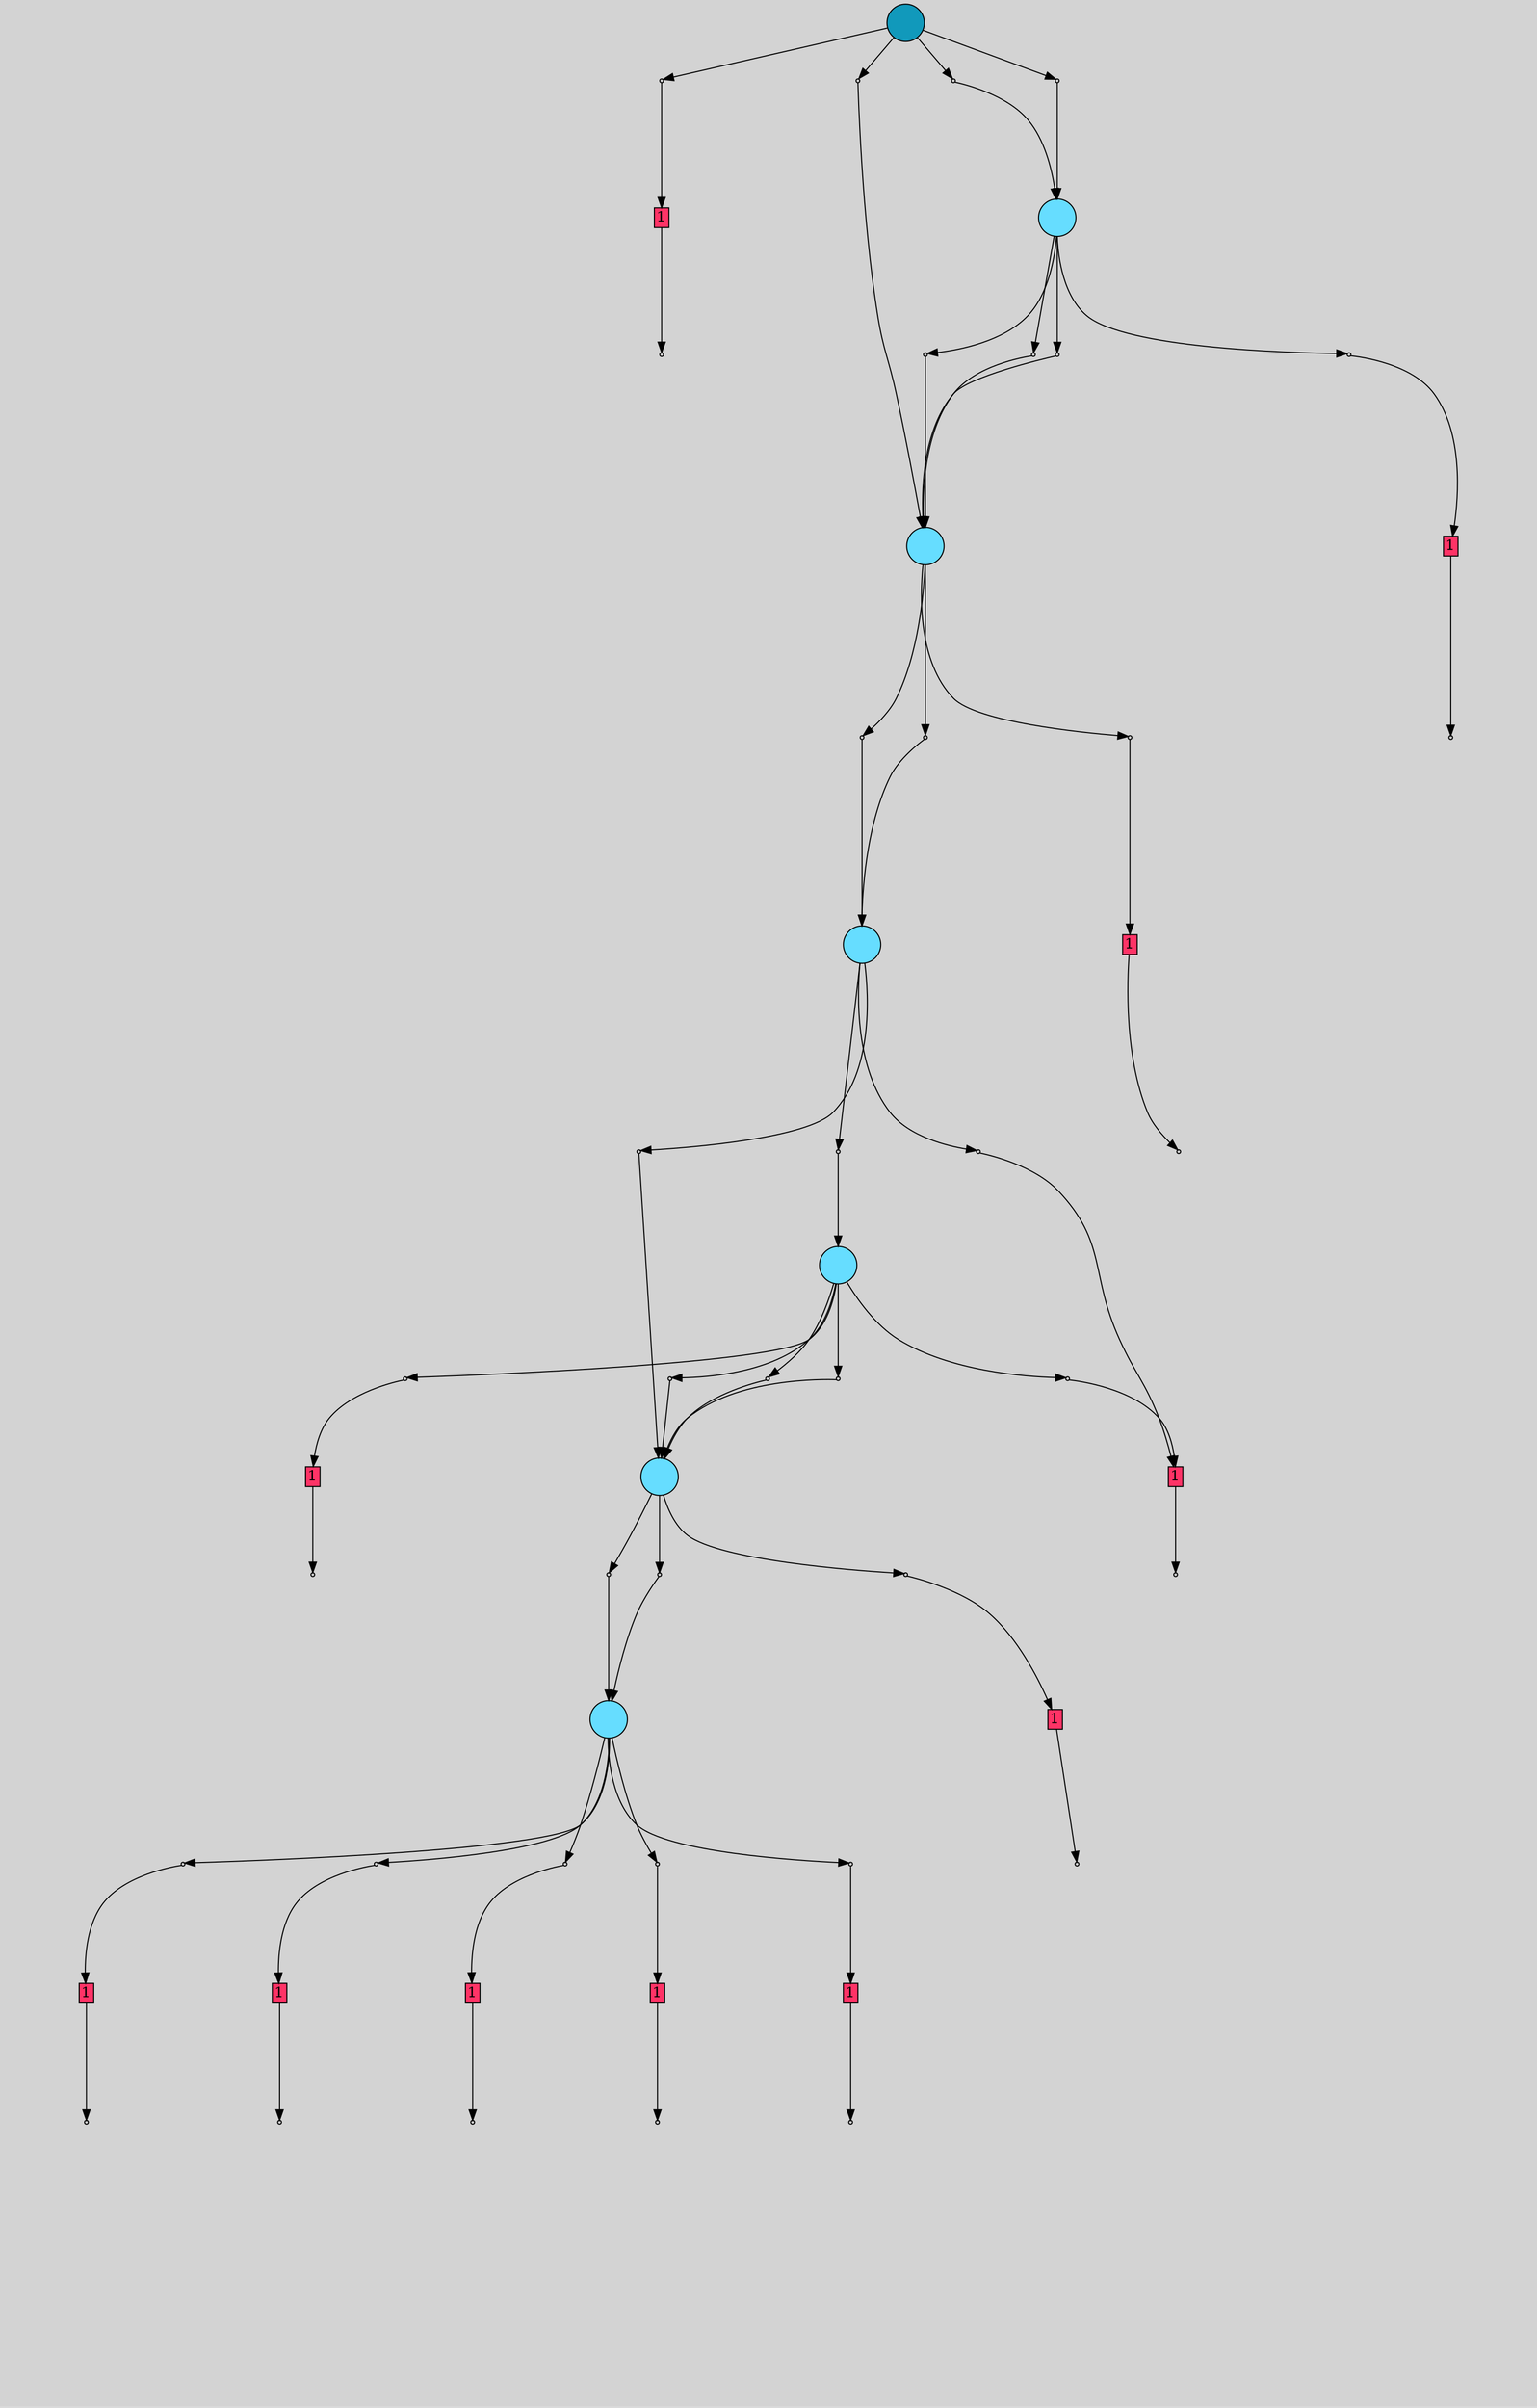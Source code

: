 // File exported with GEGELATI v1.4.0
// On the 2025-07-15 12:43:15
// With the File::TPGGraphDotExporter
digraph{
	graph[pad = "0.212, 0.055" bgcolor = lightgray]
	node[shape=circle style = filled label = ""]
		T793383 [fillcolor="#1199bb"]
		A792591 [fillcolor="#ff3366" shape=box margin=0.03 width=0 height=0 label="1"]
		T609112 [fillcolor="#66ddff"]
		T747160 [fillcolor="#66ddff"]
		A662651 [fillcolor="#ff3366" shape=box margin=0.03 width=0 height=0 label="1"]
		T393021 [fillcolor="#66ddff"]
		A746924 [fillcolor="#ff3366" shape=box margin=0.03 width=0 height=0 label="1"]
		A404972 [fillcolor="#ff3366" shape=box margin=0.03 width=0 height=0 label="1"]
		T405155 [fillcolor="#66ddff"]
		T353370 [fillcolor="#66ddff"]
		A404877 [fillcolor="#ff3366" shape=box margin=0.03 width=0 height=0 label="1"]
		T263907 [fillcolor="#66ddff"]
		A371448 [fillcolor="#ff3366" shape=box margin=0.03 width=0 height=0 label="1"]
		A165378 [fillcolor="#ff3366" shape=box margin=0.03 width=0 height=0 label="1"]
		A264109 [fillcolor="#ff3366" shape=box margin=0.03 width=0 height=0 label="1"]
		A263521 [fillcolor="#ff3366" shape=box margin=0.03 width=0 height=0 label="1"]
		A137531 [fillcolor="#ff3366" shape=box margin=0.03 width=0 height=0 label="1"]
		A264110 [fillcolor="#ff3366" shape=box margin=0.03 width=0 height=0 label="1"]
		P3542712 [fillcolor="#cccccc" shape=point label="0"] //
		I3542712 [shape=box style=invis label="18|0&1|10#1|16&#92;n0|7&0|0#0|0&#92;n5|1&1|11#1|10&#92;n3|11&0|1#0|7&#92;n12|0&1|8#0|11&#92;n"] //0.684196|0.169669|0.355965|0.253989|-0.582895|0.361312|0.933270|-0.676660|-0.023501|1.763630|
		P3542712 -> I3542712[style=invis]
		A792591 [fillcolor="#ff3366" shape=box margin=0.03 width=0 height=0 label="1"]
		T793383 -> P3542712 -> A792591
		P3542713 [fillcolor="#cccccc" shape=point label="0"] //
		I3542713 [shape=box style=invis label="17|10&1|12#1|8&#92;n17|0&1|2#1|16&#92;n6|6&0|13#0|10&#92;n14|3&0|6#1|10&#92;n2|8&0|3#1|16&#92;n14|3&1|0#0|10&#92;n13|4&0|8#0|3&#92;n2|0&0|4#1|4&#92;n15|1&1|9#1|8&#92;n0|7&0|0#0|0&#92;n3|11&0|1#0|7&#92;n12|0&1|8#0|11&#92;n"] //0.328440|-0.747050|-0.516304|0.848466|-0.008660|0.185567|0.862214|0.966074|0.578939|-0.950231|-0.575512|0.625660|-0.046243|-0.559440|-0.716813|0.033933|-0.582760|0.204122|0.355965|0.253989|0.933270|-0.676660|-0.023501|1.763630|
		P3542713 -> I3542713[style=invis]
		T793383 -> P3542713 -> T609112
		P3542714 [fillcolor="#cccccc" shape=point label="0"] //
		I3542714 [shape=box style=invis label="17|12&1|4#1|3&#92;n7|1&1|7#0|5&#92;n8|5&0|14#1|4&#92;n14|0&0|5#1|10&#92;n16|7&0|0#1|11&#92;n0|1&0|7#0|12&#92;n3|11&0|1#0|7&#92;n12|0&1|8#0|11&#92;n"] //-0.402667|0.457837|-0.326778|-0.140610|-0.720901|0.186933|-0.081653|0.375647|0.582438|-0.023696|0.574893|0.928225|0.933270|-0.676660|-0.023501|2.263452|
		P3542714 -> I3542714[style=invis]
		T793383 -> P3542714 -> T747160
		P3542715 [fillcolor="#cccccc" shape=point label="0"] //
		I3542715 [shape=box style=invis label="9|0&1|6#1|0&#92;n7|1&1|7#0|5&#92;n0|7&0|0#0|0&#92;n3|11&0|1#0|7&#92;n12|0&1|8#0|11&#92;n"] //-0.024039|0.118925|-0.326778|-0.140610|0.355965|0.253989|0.933270|-0.676660|-0.023501|2.263452|
		P3542715 -> I3542715[style=invis]
		T793383 -> P3542715 -> T747160
		P3542716 [fillcolor="#cccccc" shape=point label="1"] //
		I3542716 [shape=box style=invis label="3|3&1|10#1|10&#92;n19|11&0|3#0|7&#92;n7|3&0|11#1|0&#92;n12|1&1|1#0|3&#92;n13|2&0|3#1|11&#92;n14|8&1|15#0|2&#92;n15|3&1|1#0|16&#92;n1|10&0|3#0|14&#92;n14|12&1|13#1|12&#92;n18|11&0|12#0|10&#92;n2|0&0|8#1|3&#92;n19|1&1|4#1|2&#92;n5|5&1|0#1|0&#92;n10|6&0|5#0|3&#92;n2|2&0|6#1|10&#92;n14|7&0|11#0|0&#92;n7|3&1|4#1|5&#92;n11|5&0|10#0|7&#92;n11|4&1|4#1|2&#92;n"] //-0.208797|0.744023|0.450186|0.614474|-0.825734|-0.031426|0.550877|-0.807400|-0.730858|-0.863137|-0.890139|0.006790|-0.954050|0.018952|-0.825334|0.846509|-0.686921|0.028922|0.560345|0.803571|-0.345910|0.009998|0.474098|-0.501096|0.074134|0.327325|0.715401|0.780410|0.956473|-0.680965|0.277248|-0.088751|0.333705|0.854366|-0.475611|-0.902439|0.087216|0.021524|
		P3542716 -> I3542716[style=invis]
		A792591 -> P3542716
		P3542717 [fillcolor="#cccccc" shape=point label="0"] //
		I3542717 [shape=box style=invis label="18|1&1|0#1|1&#92;n16|7&1|9#0|13&#92;n3|11&0|1#0|7&#92;n12|0&1|8#0|11&#92;n"] //-0.591630|-0.888056|0.292073|0.711207|0.933270|-0.676660|-0.023501|0.992473|
		P3542717 -> I3542717[style=invis]
		A662651 [fillcolor="#ff3366" shape=box margin=0.03 width=0 height=0 label="1"]
		T609112 -> P3542717 -> A662651
		P3542718 [fillcolor="#cccccc" shape=point label="0"] //
		I3542718 [shape=box style=invis label="1|0&1|0#1|2&#92;n18|1&1|0#1|1&#92;n0|7&0|0#0|0&#92;n3|11&0|1#0|7&#92;n12|0&1|8#0|11&#92;n"] //-0.104695|-0.724565|-0.591630|-0.888056|0.355965|0.253989|0.933270|-0.676660|-0.023501|0.992473|
		P3542718 -> I3542718[style=invis]
		T609112 -> P3542718 -> T393021
		P3542719 [fillcolor="#cccccc" shape=point label="0"] //
		I3542719 [shape=box style=invis label="18|2&1|9#1|6&#92;n7|8&0|2#0|14&#92;n17|0&0|8#0|0&#92;n18|1&1|0#1|1&#92;n0|7&0|0#0|0&#92;n3|11&0|1#0|7&#92;n12|0&1|8#0|11&#92;n"] //0.984645|0.903126|-0.511875|0.508611|0.306998|-0.495527|-0.646892|-0.888056|0.355965|0.253989|0.933270|-0.676660|-0.023501|0.992473|
		P3542719 -> I3542719[style=invis]
		T609112 -> P3542719 -> T393021
		P3542720 [fillcolor="#cccccc" shape=point label="0"] //
		I3542720 [shape=box style=invis label="17|1&1|4#1|9&#92;n2|3&0|1#1|8&#92;n6|8&0|3#1|15&#92;n10|10&0|8#1|16&#92;n7|6&1|15#1|6&#92;n17|3&1|0#1|5&#92;n1|3&1|0#0|3&#92;n1|6&0|6#0|10&#92;n15|1&1|9#1|5&#92;n14|0&0|6#1|13&#92;n0|7&0|3#0|0&#92;n3|11&0|1#0|7&#92;n12|0&1|8#0|11&#92;n"] //0.106805|0.937837|0.804225|-0.105814|0.829540|-0.483628|0.667117|0.631006|0.484147|0.599897|-0.920173|0.728136|0.316126|-0.512385|0.830022|-0.163905|-0.582760|0.204122|0.146067|-0.329727|0.748832|0.419688|0.933270|-0.676660|-0.023501|1.763630|
		P3542720 -> I3542720[style=invis]
		T747160 -> P3542720 -> T609112
		P3542721 [fillcolor="#cccccc" shape=point label="0"] //
		I3542721 [shape=box style=invis label="18|0&1|10#1|6&#92;n0|7&0|0#0|0&#92;n5|1&1|11#1|10&#92;n3|11&0|1#0|7&#92;n12|0&1|8#0|11&#92;n"] //-0.478065|0.169669|0.355965|0.253989|-0.582895|0.361312|0.933270|-0.676660|-0.023501|1.763630|
		P3542721 -> I3542721[style=invis]
		T747160 -> P3542721 -> T609112
		P3542722 [fillcolor="#cccccc" shape=point label="0"] //
		I3542722 [shape=box style=invis label="15|8&1|13#1|1&#92;n17|0&0|8#0|0&#92;n17|1&1|2#0|1&#92;n0|7&0|0#0|0&#92;n3|11&0|1#0|7&#92;n12|0&1|8#0|11&#92;n"] //-0.855487|-0.352137|-0.392930|-0.495527|1.030166|0.790796|0.355965|0.253989|0.933270|-0.676660|-0.023501|1.763630|
		P3542722 -> I3542722[style=invis]
		T747160 -> P3542722 -> T609112
		P3542723 [fillcolor="#cccccc" shape=point label="0"] //
		I3542723 [shape=box style=invis label="15|1&1|9#1|5&#92;n15|11&1|10#1|11&#92;n1|0&1|6#1|1&#92;n0|7&0|0#0|11&#92;n3|11&0|1#0|7&#92;n12|0&1|8#0|11&#92;n"] //-0.582760|0.204122|-0.821334|0.876369|0.629800|-0.563904|0.355965|0.253989|0.933270|-0.676660|-0.023501|1.763630|
		P3542723 -> I3542723[style=invis]
		A746924 [fillcolor="#ff3366" shape=box margin=0.03 width=0 height=0 label="1"]
		T747160 -> P3542723 -> A746924
		P3542724 [fillcolor="#cccccc" shape=point label="1"] //
		I3542724 [shape=box style=invis label="7|1&1|10#1|10&#92;n0|2&1|11#0|14&#92;n17|12&1|10#0|14&#92;n15|4&1|14#1|9&#92;n2|1&0|4#0|12&#92;n1|3&1|4#1|0&#92;n9|4&0|3#0|11&#92;n18|0&0|1#1|3&#92;n10|5&1|6#0|13&#92;n"] //-0.535326|0.653422|-0.265612|0.184280|0.006927|-0.107491|0.180108|0.437744|-0.245537|-0.900435|-0.936214|0.927160|0.814375|0.005940|-0.743994|-0.343471|0.154260|0.704569|
		P3542724 -> I3542724[style=invis]
		A662651 -> P3542724
		P3542725 [fillcolor="#cccccc" shape=point label="0"] //
		I3542725 [shape=box style=invis label="0|1&1|13#1|15&#92;n13|1&0|14#1|16&#92;n12|0&0|14#1|14&#92;n4|1&0|13#1|11&#92;n19|12&0|14#1|2&#92;n16|2&0|12#1|10&#92;n3|0&0|15#1|15&#92;n"] //0.509731|-0.587513|0.934537|-0.660551|-0.494182|-0.675790|-0.081653|0.375647|-0.881935|0.151272|0.667992|0.077091|-0.596918|-0.823124|
		P3542725 -> I3542725[style=invis]
		A404972 [fillcolor="#ff3366" shape=box margin=0.03 width=0 height=0 label="1"]
		T393021 -> P3542725 -> A404972
		P3542726 [fillcolor="#cccccc" shape=point label="0"] //
		I3542726 [shape=box style=invis label="5|1&1|15#1|13&#92;n3|11&0|1#0|12&#92;n12|0&1|8#0|11&#92;n"] //-0.262356|0.608083|0.933270|-0.676660|-0.023501|0.992473|
		P3542726 -> I3542726[style=invis]
		T393021 -> P3542726 -> T405155
		P3542727 [fillcolor="#cccccc" shape=point label="0"] //
		I3542727 [shape=box style=invis label="17|1&1|4#1|4&#92;n3|11&0|1#0|12&#92;n12|0&1|8#0|11&#92;n"] //0.233021|0.937837|0.933270|-0.676660|-0.023501|0.497325|
		P3542727 -> I3542727[style=invis]
		T393021 -> P3542727 -> T353370
		P3542728 [fillcolor="#cccccc" shape=point label="1"] //
		I3542728 [shape=box style=invis label="19|0&1|8#1|15&#92;n0|4&0|13#1|9&#92;n16|12&0|4#1|2&#92;n11|3&0|12#1|14&#92;n17|2&0|3#0|15&#92;n12|8&0|2#1|11&#92;n10|6&0|8#1|9&#92;n14|12&1|15#0|2&#92;n4|1&1|6#0|12&#92;n9|1&0|1#1|15&#92;n5|5&0|14#0|13&#92;n8|0&0|6#1|16&#92;n8|8&0|0#0|7&#92;n10|10&0|8#1|4&#92;n4|8&1|15#1|15&#92;n10|2&0|8#1|13&#92;n19|1&0|10#1|2&#92;n5|6&0|1#1|9&#92;n11|4&1|7#1|16&#92;n9|3&0|4#0|2&#92;n13|0&0|6#1|14&#92;n"] //0.966807|0.325938|-0.840801|-0.033686|0.087216|0.021524|0.687041|0.733402|0.710353|-0.071641|-0.564055|-0.718739|0.028822|0.504072|-0.744007|0.006790|0.042983|0.612488|0.918726|-0.282229|0.631545|-0.564610|-0.108912|-0.350026|-0.744490|0.625810|0.389499|-0.751723|-0.540740|-0.843845|-0.956605|-0.558874|0.148791|-0.865509|0.444995|0.998822|-0.032798|-0.991766|-0.855637|0.277380|0.027206|0.461650|
		P3542728 -> I3542728[style=invis]
		A746924 -> P3542728
		P3542729 [fillcolor="#cccccc" shape=point label="1"] //
		I3542729 [shape=box style=invis label="3|11&0|7#1|14&#92;n7|3&0|11#1|5&#92;n13|12&0|3#1|11&#92;n1|1&0|12#1|3&#92;n11|3&0|12#1|14&#92;n4|0&0|16#1|2&#92;n6|4&1|5#0|16&#92;n15|2&0|4#0|16&#92;n1|3&1|4#1|0&#92;n9|4&0|3#0|11&#92;n10|5&1|6#0|13&#92;n"] //-0.406568|-0.710965|-0.825734|-0.031426|-0.741423|-0.863137|-0.961671|0.453353|0.687041|0.545144|-0.963448|0.728712|0.819834|0.168799|0.727052|0.025503|-0.936214|0.927160|0.814375|0.005940|0.154260|0.704569|
		P3542729 -> I3542729[style=invis]
		A404972 -> P3542729
		P3542730 [fillcolor="#cccccc" shape=point label="0"] //
		I3542730 [shape=box style=invis label="18|11&1|0#0|1&#92;n12|0&1|8#0|11&#92;n"] //0.886487|0.085873|-0.023501|0.497325|
		P3542730 -> I3542730[style=invis]
		T405155 -> P3542730 -> T353370
		P3542731 [fillcolor="#cccccc" shape=point label="0"] //
		I3542731 [shape=box style=invis label="5|1&1|15#1|13&#92;n3|11&0|1#0|12&#92;n12|0&1|8#0|11&#92;n"] //-0.262356|0.608083|0.933270|-0.676660|-0.023501|0.497325|
		P3542731 -> I3542731[style=invis]
		A404877 [fillcolor="#ff3366" shape=box margin=0.03 width=0 height=0 label="1"]
		T405155 -> P3542731 -> A404877
		P3542732 [fillcolor="#cccccc" shape=point label="0"] //
		I3542732 [shape=box style=invis label="14|12&0|12#1|0&#92;n9|1&1|4#0|4&#92;n3|11&0|1#0|12&#92;n12|0&1|8#0|11&#92;n"] //-0.723980|0.793052|-0.508751|-0.774960|0.933270|-0.676660|-0.023501|0.497325|
		P3542732 -> I3542732[style=invis]
		T405155 -> P3542732 -> T353370
		P3542733 [fillcolor="#cccccc" shape=point label="0"] //
		I3542733 [shape=box style=invis label="0|1&1|13#1|15&#92;n13|1&0|14#1|16&#92;n12|0&0|14#1|14&#92;n4|1&0|13#1|11&#92;n19|12&0|14#1|2&#92;n16|2&0|12#1|10&#92;n3|0&0|15#1|15&#92;n"] //0.509731|-0.587513|0.934537|-0.660551|-0.494182|-0.675790|-0.081653|0.375647|-0.881935|0.151272|0.667992|0.077091|-0.596918|-0.823124|
		P3542733 -> I3542733[style=invis]
		A404972 [fillcolor="#ff3366" shape=box margin=0.03 width=0 height=0 label="1"]
		T405155 -> P3542733 -> A404972
		P3542734 [fillcolor="#cccccc" shape=point label="0"] //
		I3542734 [shape=box style=invis label="7|1&1|16#1|0&#92;n3|11&0|1#0|12&#92;n12|0&1|8#0|11&#92;n"] //0.129364|-0.491774|0.933270|-0.676660|-0.023501|0.497325|
		P3542734 -> I3542734[style=invis]
		T405155 -> P3542734 -> T353370
		P3542735 [fillcolor="#cccccc" shape=point label="0"] //
		I3542735 [shape=box style=invis label="1|3&1|1#1|13&#92;n18|9&0|12#1|9&#92;n12|2&0|3#0|9&#92;n1|11&0|2#1|1&#92;n15|1&0|11#1|15&#92;n3|11&0|1#0|12&#92;n12|0&1|15#0|11&#92;n"] //-0.966507|-0.148571|0.665840|0.079274|0.802065|-0.375812|-0.476916|0.546848|0.134005|0.729426|0.933270|-0.676660|-0.023501|0.497325|
		P3542735 -> I3542735[style=invis]
		T353370 -> P3542735 -> T263907
		P3542736 [fillcolor="#cccccc" shape=point label="0"] //
		I3542736 [shape=box style=invis label="10|12&0|12#1|16&#92;n15|1&1|0#0|5&#92;n3|11&0|1#0|12&#92;n12|0&1|8#0|11&#92;n"] //0.791303|0.664298|-0.301304|0.204122|0.933270|-0.676660|-0.023501|0.497325|
		P3542736 -> I3542736[style=invis]
		A371448 [fillcolor="#ff3366" shape=box margin=0.03 width=0 height=0 label="1"]
		T353370 -> P3542736 -> A371448
		P3542737 [fillcolor="#cccccc" shape=point label="0"] //
		I3542737 [shape=box style=invis label="8|11&1|0#1|9&#92;n8|5&1|2#1|15&#92;n11|3&0|11#0|5&#92;n0|5&0|12#0|3&#92;n18|7&0|5#1|2&#92;n12|2&1|1#1|7&#92;n3|1&0|7#0|2&#92;n3|11&0|1#0|12&#92;n12|0&1|15#0|11&#92;n"] //-0.813800|0.793817|-0.208103|0.902755|-0.959656|-0.934449|-0.779150|0.408121|-0.527431|0.213728|0.417067|-0.060093|-0.742592|-0.842350|0.933270|-0.676660|-0.018165|0.497325|
		P3542737 -> I3542737[style=invis]
		T353370 -> P3542737 -> T263907
		P3542738 [fillcolor="#cccccc" shape=point label="1"] //
		I3542738 [shape=box style=invis label="14|12&1|6#1|16&#92;n4|11&0|12#0|3&#92;n7|3&0|11#1|5&#92;n7|1&1|10#1|8&#92;n12|1&0|1#0|3&#92;n13|12&0|3#1|11&#92;n0|2&1|11#0|14&#92;n1|1&0|12#1|3&#92;n11|3&0|12#1|14&#92;n4|0&0|16#1|2&#92;n1|3&1|4#1|0&#92;n9|4&0|3#0|11&#92;n10|5&1|6#0|13&#92;n"] //0.564267|-0.789316|-0.729862|0.327844|-0.825734|-0.031426|-0.535326|0.653422|0.354820|-0.682862|-0.741423|-0.863137|-0.265612|0.184280|-0.961671|0.453353|0.687041|0.545144|-0.963448|0.728712|-0.936214|0.927160|0.814375|0.005940|0.154260|0.704569|
		P3542738 -> I3542738[style=invis]
		A404877 -> P3542738
		P3542739 [fillcolor="#cccccc" shape=point label="0"] //
		I3542739 [shape=box style=invis label="15|1&1|5#0|15&#92;n3|11&0|14#0|12&#92;n4|0&1|1#0|11&#92;n4|0&1|5#0|0&#92;n"] //0.124838|-0.052204|0.933270|-0.676660|-0.023501|0.311132|0.517464|0.758573|
		P3542739 -> I3542739[style=invis]
		A165378 [fillcolor="#ff3366" shape=box margin=0.03 width=0 height=0 label="1"]
		T263907 -> P3542739 -> A165378
		P3542740 [fillcolor="#cccccc" shape=point label="0"] //
		I3542740 [shape=box style=invis label="17|11&0|6#0|0&#92;n14|5&0|11#1|3&#92;n13|0&1|6#0|5&#92;n"] //0.849693|0.553576|-0.499063|-0.592202|-0.002965|-0.734396|
		P3542740 -> I3542740[style=invis]
		A264109 [fillcolor="#ff3366" shape=box margin=0.03 width=0 height=0 label="1"]
		T263907 -> P3542740 -> A264109
		P3542741 [fillcolor="#cccccc" shape=point label="0"] //
		I3542741 [shape=box style=invis label="19|2&1|6#0|1&#92;n14|0&0|15#1|9&#92;n11|0&1|11#0|13&#92;n"] //0.140911|0.429149|0.964908|-0.318691|-0.957848|-0.471872|
		P3542741 -> I3542741[style=invis]
		A263521 [fillcolor="#ff3366" shape=box margin=0.03 width=0 height=0 label="1"]
		T263907 -> P3542741 -> A263521
		P3542742 [fillcolor="#cccccc" shape=point label="0"] //
		I3542742 [shape=box style=invis label="15|11&1|3#0|13&#92;n12|0&1|7#0|11&#92;n"] //0.949552|0.073878|-0.023501|0.311132|
		P3542742 -> I3542742[style=invis]
		A137531 [fillcolor="#ff3366" shape=box margin=0.03 width=0 height=0 label="1"]
		T263907 -> P3542742 -> A137531
		P3542743 [fillcolor="#cccccc" shape=point label="0"] //
		I3542743 [shape=box style=invis label="7|0&0|12#1|12&#92;n3|11&0|0#0|12&#92;n12|0&1|7#0|11&#92;n"] //0.434651|-0.112914|0.933270|-0.676660|-0.023501|0.311132|
		P3542743 -> I3542743[style=invis]
		A264110 [fillcolor="#ff3366" shape=box margin=0.03 width=0 height=0 label="1"]
		T263907 -> P3542743 -> A264110
		P3542744 [fillcolor="#cccccc" shape=point label="1"] //
		I3542744 [shape=box style=invis label="7|3&0|11#1|8&#92;n7|1&1|10#1|8&#92;n12|1&0|1#0|3&#92;n0|2&1|11#0|14&#92;n13|12&0|3#1|11&#92;n1|1&0|12#1|3&#92;n11|3&0|12#1|14&#92;n4|0&0|3#1|2&#92;n1|3&1|4#1|0&#92;n9|4&0|3#0|11&#92;n10|5&1|6#0|13&#92;n"] //-0.825734|-0.031426|-0.535326|0.653422|0.461903|-0.682862|-0.265612|0.184280|-0.741423|-0.863137|-0.961671|0.453353|0.687041|0.545144|-0.963448|0.728712|-0.936214|0.927160|0.814375|0.005940|0.154260|0.704569|
		P3542744 -> I3542744[style=invis]
		A371448 -> P3542744
		P3542745 [fillcolor="#cccccc" shape=point label="1"] //
		I3542745 [shape=box style=invis label="10|7&0|16#1|0&#92;n11|5&0|10#0|7&#92;n10|11&0|5#1|14&#92;n7|3&0|11#1|0&#92;n19|1&1|11#0|16&#92;n12|1&0|1#0|3&#92;n13|12&0|3#1|11&#92;n0|2&1|11#0|14&#92;n17|0&1|0#0|16&#92;n1|1&0|12#1|3&#92;n11|3&0|12#1|14&#92;n10|5&1|6#0|13&#92;n4|0&0|3#1|2&#92;n1|3&1|4#1|0&#92;n9|4&0|3#0|11&#92;n"] //-0.214292|-0.709322|-0.657950|-0.902439|0.517502|-0.214654|-0.825734|-0.031426|0.024439|-0.452312|0.550877|-0.682862|-0.741423|-0.863137|-0.265612|0.184280|-0.908003|-0.591746|-0.961671|0.453353|0.687041|0.545144|0.154260|0.704569|-0.963448|0.728712|-0.936214|0.927160|0.814375|0.005940|
		P3542745 -> I3542745[style=invis]
		A165378 -> P3542745
		P3542746 [fillcolor="#cccccc" shape=point label="1"] //
		I3542746 [shape=box style=invis label="8|8&1|10#1|14&#92;n2|0&0|8#1|3&#92;n16|12&0|0#0|5&#92;n1|1&0|12#1|3&#92;n15|8&1|3#1|16&#92;n11|3&0|12#1|14&#92;n4|2&0|8#0|3&#92;n5|9&1|5#1|10&#92;n9|3&1|11#0|9&#92;n1|0&0|9#1|2&#92;n9|4&0|3#0|11&#92;n10|5&1|6#0|13&#92;n"] //0.810815|-0.704637|-0.345910|0.009998|-0.046410|-0.711267|-0.961671|0.453353|0.168152|-0.152624|0.687041|0.545144|-0.614949|-0.036313|-0.084838|-0.124026|-0.256174|0.053735|0.550611|-0.315248|0.814375|0.005940|0.154260|0.704569|
		P3542746 -> I3542746[style=invis]
		A264109 -> P3542746
		P3542747 [fillcolor="#cccccc" shape=point label="1"] //
		I3542747 [shape=box style=invis label="12|12&1|3#0|13&#92;n0|4&0|13#0|14&#92;n0|8&0|4#0|9&#92;n16|1&0|8#0|8&#92;n0|2&1|11#0|14&#92;n5|6&1|9#0|6&#92;n11|3&0|12#1|14&#92;n16|4&0|6#1|3&#92;n11|12&0|4#1|2&#92;n10|2&0|15#1|13&#92;n9|4&0|3#0|11&#92;n2|1&0|4#0|12&#92;n2|0&0|16#0|1&#92;n10|5&1|6#0|13&#92;n"] //-0.986369|0.777882|0.734632|-0.333226|0.462765|-0.648603|-0.931021|-0.373180|-0.265612|0.184280|0.948370|0.202609|0.687041|0.545144|0.455404|-0.318718|0.087216|0.021524|-0.956605|-0.558874|0.814375|0.005940|-0.166974|-0.545572|-0.921127|0.766955|0.154260|0.704569|
		P3542747 -> I3542747[style=invis]
		A263521 -> P3542747
		P3542748 [fillcolor="#cccccc" shape=point label="1"] //
		I3542748 [shape=box style=invis label="5|5&1|1#1|0&#92;n19|9&1|11#0|14&#92;n1|1&0|5#1|13&#92;n1|0&0|9#1|2&#92;n0|2&1|11#0|14&#92;n19|1&1|9#0|4&#92;n1|3&1|4#1|0&#92;n9|4&0|3#0|11&#92;n10|5&1|6#0|13&#92;n"] //0.074134|0.327325|0.024439|-0.452312|-0.337563|0.867551|0.550611|-0.315248|-0.265612|0.184280|0.460501|0.209027|-0.936214|0.927160|0.814375|0.005940|0.154260|0.704569|
		P3542748 -> I3542748[style=invis]
		A137531 -> P3542748
		P3542749 [fillcolor="#cccccc" shape=point label="1"] //
		I3542749 [shape=box style=invis label="7|3&0|11#1|8&#92;n7|1&1|10#1|8&#92;n12|1&0|1#0|3&#92;n0|2&1|11#0|14&#92;n13|12&0|3#1|11&#92;n1|1&0|12#1|3&#92;n11|3&0|12#1|14&#92;n4|0&0|3#1|2&#92;n1|3&1|4#1|0&#92;n9|4&0|3#0|11&#92;n10|5&1|6#0|13&#92;n"] //-0.825734|-0.031426|-0.535326|0.653422|0.550877|-0.682862|-0.265612|0.184280|-0.741423|-0.863137|-0.961671|0.453353|0.687041|0.545144|-0.963448|0.728712|-0.936214|0.927160|0.814375|0.005940|0.154260|0.704569|
		P3542749 -> I3542749[style=invis]
		A264110 -> P3542749
}
